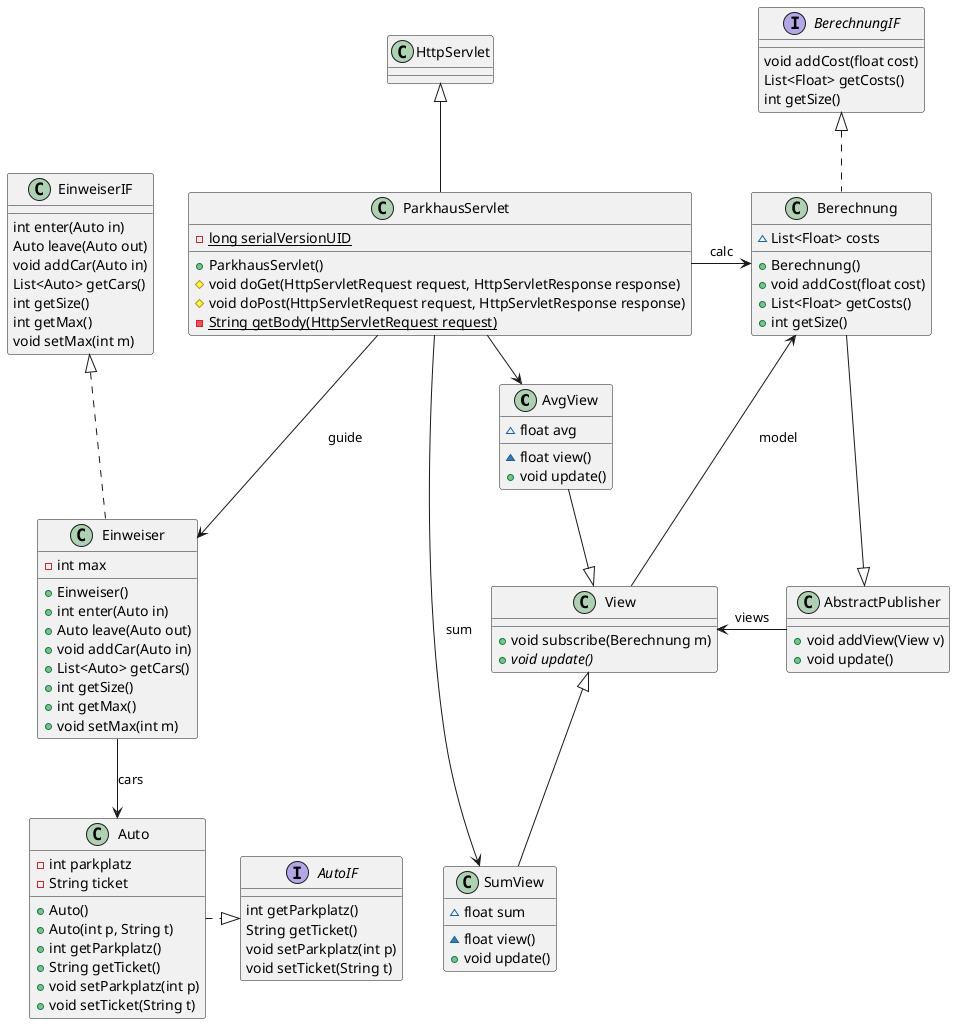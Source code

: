 @startuml
class AvgView [[java:AvgView]] {
	~float avg
	~float view()
	+void update()
}
class View [[java:View]] {
}
View <|-l- AvgView
interface EinweiserIF [[java:EinweiserIF]] {
	int enter(Auto in)
	Auto leave(Auto out)
	void addCar(Auto in)
	List<Auto> getCars()
	int getSize()
	int getMax()
	void setMax(int m)
}

class Berechnung [[java:Berechnung]] {
}
class SumView [[java:SumView]] {
}
class AvgView [[java:AvgView]] {
}
class ParkhausServlet [[java:ParkhausServlet]] {
	-{static}long serialVersionUID
	+ParkhausServlet()
	#void doGet(HttpServletRequest request, HttpServletResponse response)
	#void doPost(HttpServletRequest request, HttpServletResponse response)
	-{static}String getBody(HttpServletRequest request)
}
class Berechnung [[java:Berechnung]] {
}
ParkhausServlet -r-> Berechnung : calc
class Einweiser [[java:Einweiser]] {
}
ParkhausServlet -->  Einweiser : guide
class SumView [[java:SumView]] {
}
ParkhausServlet -r->  SumView : sum
class AvgView [[java:AvgView]] {
}
ParkhausServlet -r->  AvgView : avg
class HttpServlet [[java:javax.servlet.http.HttpServlet]] {
}
HttpServlet <|-- ParkhausServlet
abstract class View [[java:View]] {
	+void subscribe(Berechnung m)
	+{abstract}void update()
}
class Berechnung [[java:Berechnung]] {
}
View -u->  Berechnung : model
class Einweiser [[java:Einweiser]] {
	-int max
	+Einweiser()
	+int enter(Auto in)
	+Auto leave(Auto out)
	+void addCar(Auto in)
	+List<Auto> getCars()
	+int getSize()
	+int getMax()
	+void setMax(int m)
}
class Auto [[java:Auto]] {
}
Einweiser -->  Auto : cars
interface EinweiserIF [[java:EinweiserIF]] {
}
EinweiserIF <|.. Einweiser
interface BerechnungIF [[java:BerechnungIF]] {
	void addCost(float cost)
	List<Float> getCosts()
	int getSize()
}
class Auto [[java:Auto]] {
	-int parkplatz
	-String ticket
	+Auto()
	+Auto(int p, String t)
	+int getParkplatz()
	+String getTicket()
	+void setParkplatz(int p)
	+void setTicket(String t)
}
interface AutoIF [[java:AutoIF]] {
}
AutoIF <|.l. Auto
class AbstractPublisher [[java:AbstractPublisher]] {
	+void addView(View v)
	+void update()
}
class View [[java:View]] {
}
AbstractPublisher -l->  View : views
interface AutoIF [[java:AutoIF]] {
	int getParkplatz()
	String getTicket()
	void setParkplatz(int p)
	void setTicket(String t)
}
class Berechnung [[java:Berechnung]] {
	~List<Float> costs
	+Berechnung()
	+void addCost(float cost)
	+List<Float> getCosts()
	+int getSize()
}
class AbstractPublisher [[java:AbstractPublisher]] {
}
AbstractPublisher <|-u- Berechnung
interface BerechnungIF [[java:BerechnungIF]] {
}
BerechnungIF <|.d. Berechnung
class SumView [[java:SumView]] {
	~float sum
	~float view()
	+void update()
}
class View [[java:View]] {
}
View <|-- SumView

class EinweiserIF [[java:EinweiserIF]] {
}


@enduml